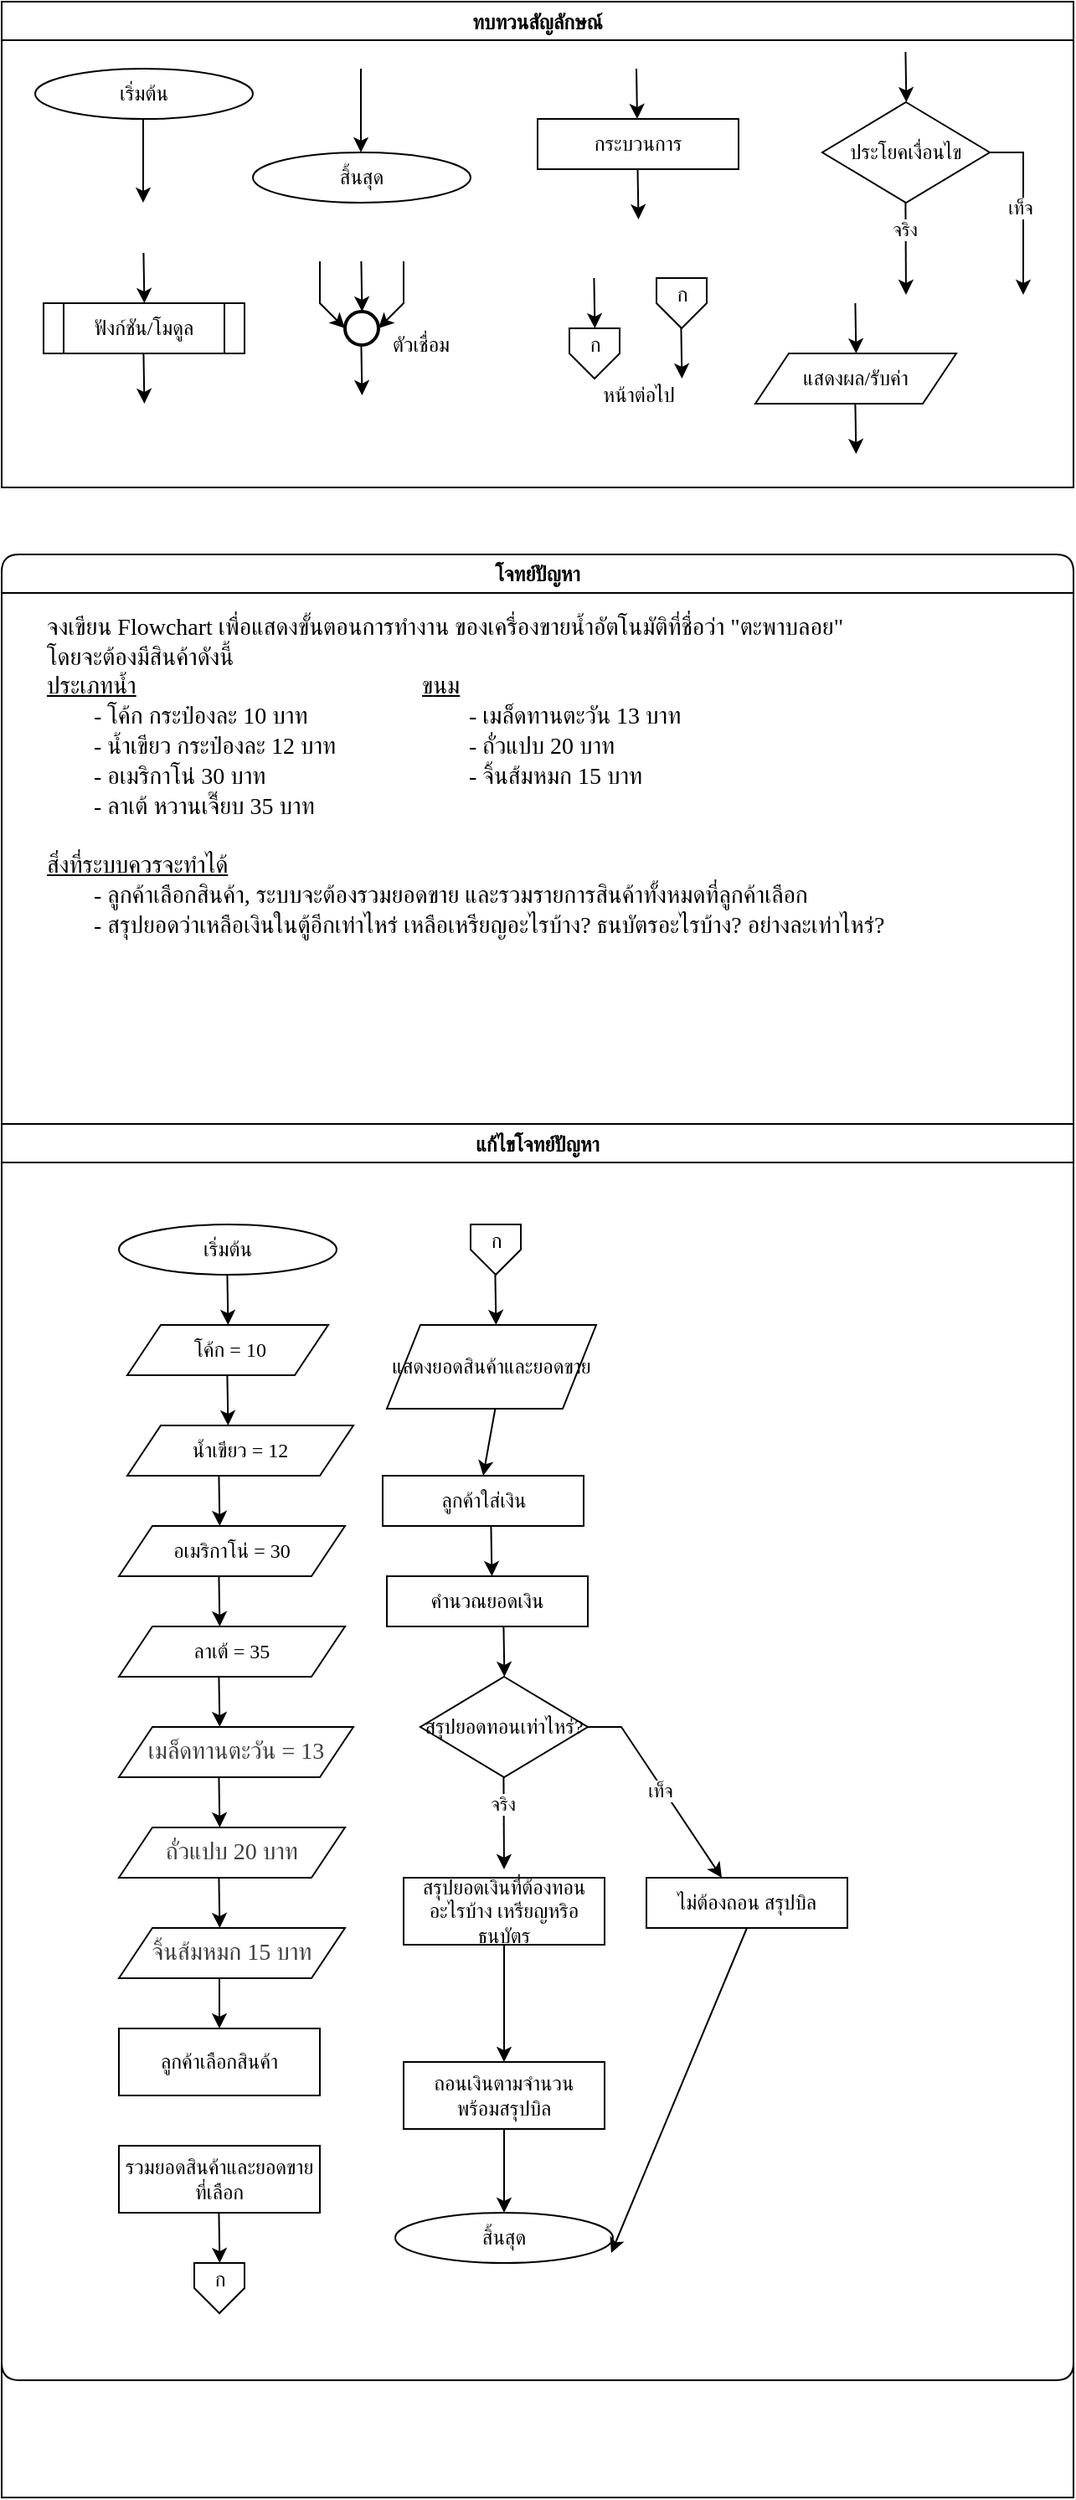 <mxfile><diagram id="QdZjKMF5qiKGtAdssvPj" name="Page-1"><mxGraphModel dx="1616" dy="1707" grid="1" gridSize="10" guides="1" tooltips="1" connect="1" arrows="1" fold="1" page="1" pageScale="1" pageWidth="850" pageHeight="1100" math="0" shadow="0"><root><mxCell id="0"/><mxCell id="1" parent="0"/><mxCell id="165" value="ทบทวนสัญลักษณ์" style="swimlane;fontFamily=Sarabun;fontSource=https%3A%2F%2Ffonts.googleapis.com%2Fcss%3Ffamily%3DSarabun;" parent="1" vertex="1"><mxGeometry x="-710" y="-630" width="640" height="290" as="geometry"/></mxCell><mxCell id="166" value="&lt;font data-font-src=&quot;https://fonts.googleapis.com/css?family=Sarabun&quot; face=&quot;Sarabun&quot;&gt;เริ่มต้น&lt;/font&gt;" style="ellipse;whiteSpace=wrap;html=1;" parent="165" vertex="1"><mxGeometry x="20" y="40" width="130" height="30" as="geometry"/></mxCell><mxCell id="167" value="" style="endArrow=classic;html=1;rounded=0;" parent="165" edge="1"><mxGeometry width="50" height="50" relative="1" as="geometry"><mxPoint x="84.5" y="70" as="sourcePoint"/><mxPoint x="84.5" y="120" as="targetPoint"/></mxGeometry></mxCell><mxCell id="168" value="&lt;font face=&quot;Sarabun&quot;&gt;สิ้นสุด&lt;/font&gt;" style="ellipse;whiteSpace=wrap;html=1;" parent="165" vertex="1"><mxGeometry x="150" y="90" width="130" height="30" as="geometry"/></mxCell><mxCell id="169" value="" style="endArrow=classic;html=1;rounded=0;" parent="165" edge="1"><mxGeometry width="50" height="50" relative="1" as="geometry"><mxPoint x="214.5" y="40" as="sourcePoint"/><mxPoint x="214.5" y="90" as="targetPoint"/></mxGeometry></mxCell><mxCell id="170" value="กระบวนการ" style="rounded=0;whiteSpace=wrap;html=1;fontFamily=Sarabun;fontSource=https%3A%2F%2Ffonts.googleapis.com%2Fcss%3Ffamily%3DSarabun;" parent="165" vertex="1"><mxGeometry x="320" y="70" width="120" height="30" as="geometry"/></mxCell><mxCell id="171" value="" style="endArrow=classic;html=1;rounded=0;" parent="165" edge="1"><mxGeometry width="50" height="50" relative="1" as="geometry"><mxPoint x="379" y="40" as="sourcePoint"/><mxPoint x="379.5" y="70" as="targetPoint"/></mxGeometry></mxCell><mxCell id="172" value="" style="endArrow=classic;html=1;rounded=0;" parent="165" edge="1"><mxGeometry width="50" height="50" relative="1" as="geometry"><mxPoint x="379.75" y="100" as="sourcePoint"/><mxPoint x="380.25" y="130" as="targetPoint"/></mxGeometry></mxCell><mxCell id="173" value="ประโยคเงื่อนไข" style="rhombus;whiteSpace=wrap;html=1;fontFamily=Sarabun;fontSource=https%3A%2F%2Ffonts.googleapis.com%2Fcss%3Ffamily%3DSarabun;" parent="165" vertex="1"><mxGeometry x="490" y="60" width="100" height="60" as="geometry"/></mxCell><mxCell id="174" value="" style="endArrow=classic;html=1;rounded=0;" parent="165" edge="1"><mxGeometry width="50" height="50" relative="1" as="geometry"><mxPoint x="539.71" y="30" as="sourcePoint"/><mxPoint x="540.21" y="60" as="targetPoint"/></mxGeometry></mxCell><mxCell id="175" value="" style="endArrow=classic;html=1;rounded=0;" parent="165" edge="1"><mxGeometry width="50" height="50" relative="1" as="geometry"><mxPoint x="539.71" y="120" as="sourcePoint"/><mxPoint x="540" y="175" as="targetPoint"/></mxGeometry></mxCell><mxCell id="176" value="จริง" style="edgeLabel;html=1;align=center;verticalAlign=middle;resizable=0;points=[];fontFamily=Sarabun;fontSource=https%3A%2F%2Ffonts.googleapis.com%2Fcss%3Ffamily%3DSarabun;" parent="175" vertex="1" connectable="0"><mxGeometry x="-0.414" y="-1" relative="1" as="geometry"><mxPoint as="offset"/></mxGeometry></mxCell><mxCell id="177" value="" style="endArrow=classic;html=1;rounded=0;exitX=1;exitY=0.5;exitDx=0;exitDy=0;" parent="165" source="173" edge="1"><mxGeometry width="50" height="50" relative="1" as="geometry"><mxPoint x="620" y="95" as="sourcePoint"/><mxPoint x="610" y="175" as="targetPoint"/><Array as="points"><mxPoint x="610" y="90"/></Array></mxGeometry></mxCell><mxCell id="178" value="&lt;font data-font-src=&quot;https://fonts.googleapis.com/css?family=Sarabun&quot; face=&quot;Sarabun&quot;&gt;เท็จ&lt;/font&gt;" style="edgeLabel;html=1;align=center;verticalAlign=middle;resizable=0;points=[];" parent="177" vertex="1" connectable="0"><mxGeometry x="-0.002" y="-2" relative="1" as="geometry"><mxPoint as="offset"/></mxGeometry></mxCell><mxCell id="179" value="&lt;font data-font-src=&quot;https://fonts.googleapis.com/css?family=Sarabun&quot; face=&quot;Sarabun&quot;&gt;ฟังก์ชัน/โมดูล&lt;/font&gt;" style="shape=process;whiteSpace=wrap;html=1;backgroundOutline=1;" parent="165" vertex="1"><mxGeometry x="25" y="180" width="120" height="30" as="geometry"/></mxCell><mxCell id="180" value="" style="endArrow=classic;html=1;rounded=0;" parent="165" edge="1"><mxGeometry width="50" height="50" relative="1" as="geometry"><mxPoint x="84.71" y="150" as="sourcePoint"/><mxPoint x="85.21" y="180" as="targetPoint"/></mxGeometry></mxCell><mxCell id="181" value="" style="endArrow=classic;html=1;rounded=0;" parent="165" edge="1"><mxGeometry width="50" height="50" relative="1" as="geometry"><mxPoint x="84.71" y="210" as="sourcePoint"/><mxPoint x="85.21" y="240" as="targetPoint"/></mxGeometry></mxCell><mxCell id="182" value="" style="strokeWidth=2;html=1;shape=mxgraph.flowchart.start_2;whiteSpace=wrap;" parent="165" vertex="1"><mxGeometry x="205" y="185" width="20" height="20" as="geometry"/></mxCell><mxCell id="183" value="" style="endArrow=classic;html=1;rounded=0;" parent="165" edge="1"><mxGeometry width="50" height="50" relative="1" as="geometry"><mxPoint x="214.71" y="155" as="sourcePoint"/><mxPoint x="215.21" y="185" as="targetPoint"/></mxGeometry></mxCell><mxCell id="184" value="" style="endArrow=classic;html=1;rounded=0;entryX=0;entryY=0.5;entryDx=0;entryDy=0;entryPerimeter=0;" parent="165" target="182" edge="1"><mxGeometry width="50" height="50" relative="1" as="geometry"><mxPoint x="190.0" y="155" as="sourcePoint"/><mxPoint x="190.5" y="185" as="targetPoint"/><Array as="points"><mxPoint x="190" y="180"/></Array></mxGeometry></mxCell><mxCell id="185" value="" style="endArrow=classic;html=1;rounded=0;entryX=1;entryY=0.5;entryDx=0;entryDy=0;entryPerimeter=0;" parent="165" target="182" edge="1"><mxGeometry width="50" height="50" relative="1" as="geometry"><mxPoint x="240.0" y="155" as="sourcePoint"/><mxPoint x="240.5" y="185" as="targetPoint"/><Array as="points"><mxPoint x="240" y="180"/></Array></mxGeometry></mxCell><mxCell id="186" value="" style="endArrow=classic;html=1;rounded=0;" parent="165" edge="1"><mxGeometry width="50" height="50" relative="1" as="geometry"><mxPoint x="214.71" y="205" as="sourcePoint"/><mxPoint x="215.21" y="235" as="targetPoint"/></mxGeometry></mxCell><mxCell id="187" value="&lt;font data-font-src=&quot;https://fonts.googleapis.com/css?family=Sarabun&quot; face=&quot;Sarabun&quot;&gt;ตัวเชื่อม&lt;/font&gt;" style="text;html=1;align=center;verticalAlign=middle;resizable=0;points=[];autosize=1;strokeColor=none;fillColor=none;" parent="165" vertex="1"><mxGeometry x="220" y="190" width="60" height="30" as="geometry"/></mxCell><mxCell id="188" value="" style="endArrow=classic;html=1;rounded=0;" parent="165" edge="1"><mxGeometry width="50" height="50" relative="1" as="geometry"><mxPoint x="353.71" y="165" as="sourcePoint"/><mxPoint x="354.21" y="195" as="targetPoint"/></mxGeometry></mxCell><mxCell id="189" value="" style="verticalLabelPosition=bottom;verticalAlign=top;html=1;shape=offPageConnector;rounded=0;size=0.5;" parent="165" vertex="1"><mxGeometry x="339" y="195" width="30" height="30" as="geometry"/></mxCell><mxCell id="190" value="" style="endArrow=classic;html=1;rounded=0;" parent="165" edge="1"><mxGeometry width="50" height="50" relative="1" as="geometry"><mxPoint x="405.71" y="195" as="sourcePoint"/><mxPoint x="406.21" y="225" as="targetPoint"/></mxGeometry></mxCell><mxCell id="191" value="" style="verticalLabelPosition=bottom;verticalAlign=top;html=1;shape=offPageConnector;rounded=0;size=0.5;" parent="165" vertex="1"><mxGeometry x="391" y="165" width="30" height="30" as="geometry"/></mxCell><mxCell id="192" value="หน้าต่อไป" style="text;html=1;align=center;verticalAlign=middle;resizable=0;points=[];autosize=1;strokeColor=none;fillColor=none;fontFamily=Sarabun;fontSource=https%3A%2F%2Ffonts.googleapis.com%2Fcss%3Ffamily%3DSarabun;" parent="165" vertex="1"><mxGeometry x="345" y="220" width="70" height="30" as="geometry"/></mxCell><mxCell id="193" value="ก" style="text;html=1;align=center;verticalAlign=middle;resizable=0;points=[];autosize=1;strokeColor=none;fillColor=none;fontFamily=Sarabun;fontSource=https%3A%2F%2Ffonts.googleapis.com%2Fcss%3Ffamily%3DSarabun;" parent="165" vertex="1"><mxGeometry x="339" y="190" width="30" height="30" as="geometry"/></mxCell><mxCell id="194" value="ก" style="text;html=1;align=center;verticalAlign=middle;resizable=0;points=[];autosize=1;strokeColor=none;fillColor=none;fontFamily=Sarabun;fontSource=https%3A%2F%2Ffonts.googleapis.com%2Fcss%3Ffamily%3DSarabun;" parent="165" vertex="1"><mxGeometry x="391" y="160" width="30" height="30" as="geometry"/></mxCell><mxCell id="195" value="แสดงผล/รับค่า" style="shape=parallelogram;perimeter=parallelogramPerimeter;whiteSpace=wrap;html=1;fixedSize=1;fontFamily=Sarabun;fontSource=https%3A%2F%2Ffonts.googleapis.com%2Fcss%3Ffamily%3DSarabun;" parent="165" vertex="1"><mxGeometry x="450" y="210" width="120" height="30" as="geometry"/></mxCell><mxCell id="196" value="" style="endArrow=classic;html=1;rounded=0;" parent="165" edge="1"><mxGeometry width="50" height="50" relative="1" as="geometry"><mxPoint x="509.71" y="180" as="sourcePoint"/><mxPoint x="510.21" y="210" as="targetPoint"/></mxGeometry></mxCell><mxCell id="197" value="" style="endArrow=classic;html=1;rounded=0;" parent="165" edge="1"><mxGeometry width="50" height="50" relative="1" as="geometry"><mxPoint x="509.71" y="240" as="sourcePoint"/><mxPoint x="510.21" y="270" as="targetPoint"/></mxGeometry></mxCell><mxCell id="201" value="&lt;font data-font-src=&quot;https://fonts.googleapis.com/css?family=Sarabun&quot; face=&quot;Sarabun&quot;&gt;โจทย์ปัญหา&lt;/font&gt;" style="swimlane;whiteSpace=wrap;html=1;rounded=1;" parent="1" vertex="1"><mxGeometry x="-710" y="-300" width="640" height="1090" as="geometry"/></mxCell><mxCell id="202" value="&lt;font data-font-src=&quot;https://fonts.googleapis.com/css?family=Sarabun&quot; face=&quot;Sarabun&quot; style=&quot;font-size: 14px;&quot;&gt;จงเขียน Flowchart เพื่อแสดงขั้นตอนการทำงาน ของเครื่องขายน้ำอัตโนมัติที่ชื่อว่า &quot;ตะพาบลอย&quot;&lt;br&gt;โดยจะต้องมีสินค้าดังนี้&lt;br&gt;&lt;u&gt;ประเภทน้ำ&lt;span style=&quot;white-space: pre;&quot;&gt;&#9;&lt;/span&gt;&lt;span style=&quot;white-space: pre;&quot;&gt;&#9;&lt;/span&gt;&lt;span style=&quot;white-space: pre;&quot;&gt;&#9;&lt;/span&gt;&lt;span style=&quot;white-space: pre;&quot;&gt;&#9;&lt;/span&gt;&lt;span style=&quot;white-space: pre;&quot;&gt;&#9;&lt;/span&gt;&lt;span style=&quot;white-space: pre;&quot;&gt;&#9;&lt;span style=&quot;white-space: pre;&quot;&gt;&#9;&lt;/span&gt;ข&lt;/span&gt;นม&lt;/u&gt;&lt;br&gt;&lt;span style=&quot;white-space: pre;&quot;&gt;&#9;&lt;/span&gt;- โค้ก กระป๋องละ 10 บาท&lt;span style=&quot;white-space: pre;&quot;&gt;&#9;&lt;/span&gt;&lt;span style=&quot;white-space: pre;&quot;&gt;&#9;&lt;/span&gt;&lt;span style=&quot;white-space: pre;&quot;&gt;&#9;&lt;/span&gt;&lt;span style=&quot;white-space: pre;&quot;&gt;&#9;&lt;/span&gt;- เมล็ดทานตะวัน 13 บาท&lt;br&gt;&lt;span style=&quot;white-space: pre;&quot;&gt;&#9;&lt;/span&gt;- น้ำเขียว กระป๋องละ 12 บาท&lt;span style=&quot;white-space: pre;&quot;&gt;&#9;&lt;/span&gt;&lt;span style=&quot;white-space: pre;&quot;&gt;&#9;&lt;/span&gt;&lt;span style=&quot;white-space: pre;&quot;&gt;&#9;&lt;/span&gt;- ถั่วแปบ 20 บาท&lt;br&gt;&lt;span style=&quot;white-space: pre;&quot;&gt;&#9;&lt;/span&gt;- อเมริกาโน่ 30 บาท&lt;span style=&quot;white-space: pre;&quot;&gt;&#9;&lt;/span&gt;&lt;span style=&quot;white-space: pre;&quot;&gt;&#9;&lt;/span&gt;&lt;span style=&quot;white-space: pre;&quot;&gt;&#9;&lt;/span&gt;&lt;span style=&quot;white-space: pre;&quot;&gt;&#9;&lt;/span&gt;&lt;span style=&quot;white-space: pre;&quot;&gt;&#9;&lt;/span&gt;- จิ้นส้มหมก 15 บาท&lt;br&gt;&lt;span style=&quot;white-space: pre;&quot;&gt;&#9;&lt;/span&gt;- ลาเต้ หวานเจี๊ยบ 35 บาท&lt;span style=&quot;white-space: pre;&quot;&gt;&#9;&lt;/span&gt;&lt;br&gt;&lt;br&gt;&lt;u&gt;สิ่งที่ระบบควรจะทำได้&lt;/u&gt;&lt;br&gt;&lt;span style=&quot;white-space: pre;&quot;&gt;&#9;&lt;/span&gt;- ลูกค้าเลือกสินค้า, ระบบจะต้องรวมยอดขาย และรวมรายการสินค้าทั้งหมดที่ลูกค้าเลือก&lt;br&gt;&lt;span style=&quot;white-space: pre;&quot;&gt;&#9;&lt;/span&gt;- สรุปยอดว่าเหลือเงินในตู้อีกเท่าไหร่ เหลือเหรียญอะไรบ้าง? ธนบัตรอะไรบ้าง? อย่างละเท่าไหร่?&lt;br&gt;&lt;br&gt;&lt;br&gt;&lt;/font&gt;" style="text;html=1;align=left;verticalAlign=middle;resizable=0;points=[];autosize=1;strokeColor=none;fillColor=none;fontSize=14;" parent="201" vertex="1"><mxGeometry x="25" y="30" width="580" height="240" as="geometry"/></mxCell><mxCell id="198" value="แก้ไขโจทย์ปัญหา" style="swimlane;fontFamily=Sarabun;fontSource=https%3A%2F%2Ffonts.googleapis.com%2Fcss%3Ffamily%3DSarabun;" parent="201" vertex="1"><mxGeometry y="340" width="640" height="820" as="geometry"/></mxCell><mxCell id="199" value="&lt;font data-font-src=&quot;https://fonts.googleapis.com/css?family=Sarabun&quot; face=&quot;Sarabun&quot;&gt;เริ่มต้น&lt;/font&gt;" style="ellipse;whiteSpace=wrap;html=1;" parent="198" vertex="1"><mxGeometry x="70" y="60" width="130" height="30" as="geometry"/></mxCell><mxCell id="200" value="&lt;font face=&quot;Sarabun&quot;&gt;สิ้นสุด&lt;/font&gt;" style="ellipse;whiteSpace=wrap;html=1;" parent="198" vertex="1"><mxGeometry x="235" y="650" width="130" height="30" as="geometry"/></mxCell><mxCell id="203" value="&amp;nbsp;โค้ก = 10" style="shape=parallelogram;perimeter=parallelogramPerimeter;whiteSpace=wrap;html=1;fixedSize=1;fontFamily=Sarabun;fontSource=https%3A%2F%2Ffonts.googleapis.com%2Fcss%3Ffamily%3DSarabun;" parent="198" vertex="1"><mxGeometry x="75" y="120" width="120" height="30" as="geometry"/></mxCell><mxCell id="204" value="" style="endArrow=classic;html=1;rounded=0;" parent="198" edge="1"><mxGeometry width="50" height="50" relative="1" as="geometry"><mxPoint x="134.71" y="90" as="sourcePoint"/><mxPoint x="135.21" y="120" as="targetPoint"/></mxGeometry></mxCell><mxCell id="205" value="" style="endArrow=classic;html=1;rounded=0;" parent="198" edge="1"><mxGeometry width="50" height="50" relative="1" as="geometry"><mxPoint x="134.71" y="150" as="sourcePoint"/><mxPoint x="135.21" y="180" as="targetPoint"/></mxGeometry></mxCell><mxCell id="206" value="น้ำเขียว = 12" style="shape=parallelogram;perimeter=parallelogramPerimeter;whiteSpace=wrap;html=1;fixedSize=1;fontFamily=Sarabun;fontSource=https%3A%2F%2Ffonts.googleapis.com%2Fcss%3Ffamily%3DSarabun;" parent="198" vertex="1"><mxGeometry x="75" y="180" width="135" height="30" as="geometry"/></mxCell><mxCell id="207" value="" style="endArrow=classic;html=1;rounded=0;" parent="198" edge="1"><mxGeometry width="50" height="50" relative="1" as="geometry"><mxPoint x="129.71" y="210" as="sourcePoint"/><mxPoint x="130.21" y="240" as="targetPoint"/></mxGeometry></mxCell><mxCell id="208" value="อเมริกาโน่ = 30" style="shape=parallelogram;perimeter=parallelogramPerimeter;whiteSpace=wrap;html=1;fixedSize=1;fontFamily=Sarabun;fontSource=https%3A%2F%2Ffonts.googleapis.com%2Fcss%3Ffamily%3DSarabun;" parent="198" vertex="1"><mxGeometry x="70" y="240" width="135" height="30" as="geometry"/></mxCell><mxCell id="209" value="" style="endArrow=classic;html=1;rounded=0;" parent="198" edge="1"><mxGeometry width="50" height="50" relative="1" as="geometry"><mxPoint x="129.71" y="270" as="sourcePoint"/><mxPoint x="130.21" y="300" as="targetPoint"/></mxGeometry></mxCell><mxCell id="210" value="ลาเต้ = 35" style="shape=parallelogram;perimeter=parallelogramPerimeter;whiteSpace=wrap;html=1;fixedSize=1;fontFamily=Sarabun;fontSource=https%3A%2F%2Ffonts.googleapis.com%2Fcss%3Ffamily%3DSarabun;" parent="198" vertex="1"><mxGeometry x="70" y="300" width="135" height="30" as="geometry"/></mxCell><mxCell id="215" value="" style="endArrow=classic;html=1;rounded=0;" parent="198" edge="1"><mxGeometry width="50" height="50" relative="1" as="geometry"><mxPoint x="129.71" y="330" as="sourcePoint"/><mxPoint x="130.21" y="360" as="targetPoint"/></mxGeometry></mxCell><mxCell id="216" value="&lt;span style=&quot;color: rgb(63, 63, 63); font-size: 14px; text-align: left; text-wrap-mode: nowrap;&quot;&gt;เมล็ดทานตะวัน = 13&lt;/span&gt;" style="shape=parallelogram;perimeter=parallelogramPerimeter;whiteSpace=wrap;html=1;fixedSize=1;fontFamily=Sarabun;fontSource=https%3A%2F%2Ffonts.googleapis.com%2Fcss%3Ffamily%3DSarabun;" parent="198" vertex="1"><mxGeometry x="70" y="360" width="140" height="30" as="geometry"/></mxCell><mxCell id="217" value="" style="endArrow=classic;html=1;rounded=0;" parent="198" edge="1"><mxGeometry width="50" height="50" relative="1" as="geometry"><mxPoint x="129.71" y="390" as="sourcePoint"/><mxPoint x="130.21" y="420" as="targetPoint"/></mxGeometry></mxCell><mxCell id="218" value="&lt;span style=&quot;color: rgb(63, 63, 63); font-size: 14px; text-align: left; text-wrap-mode: nowrap;&quot;&gt;ถั่วแปบ 20 บาท&lt;/span&gt;" style="shape=parallelogram;perimeter=parallelogramPerimeter;whiteSpace=wrap;html=1;fixedSize=1;fontFamily=Sarabun;fontSource=https%3A%2F%2Ffonts.googleapis.com%2Fcss%3Ffamily%3DSarabun;" parent="198" vertex="1"><mxGeometry x="70" y="420" width="135" height="30" as="geometry"/></mxCell><mxCell id="219" value="" style="endArrow=classic;html=1;rounded=0;" parent="198" edge="1"><mxGeometry width="50" height="50" relative="1" as="geometry"><mxPoint x="129.71" y="450" as="sourcePoint"/><mxPoint x="130.21" y="480" as="targetPoint"/></mxGeometry></mxCell><mxCell id="220" value="&lt;span style=&quot;color: rgb(63, 63, 63); font-size: 14px; text-align: left; text-wrap-mode: nowrap;&quot;&gt;จิ้นส้มหมก 15 บาท&lt;/span&gt;" style="shape=parallelogram;perimeter=parallelogramPerimeter;whiteSpace=wrap;html=1;fixedSize=1;fontFamily=Sarabun;fontSource=https%3A%2F%2Ffonts.googleapis.com%2Fcss%3Ffamily%3DSarabun;" parent="198" vertex="1"><mxGeometry x="70" y="480" width="135" height="30" as="geometry"/></mxCell><mxCell id="221" value="" style="endArrow=classic;html=1;" parent="198" edge="1"><mxGeometry width="50" height="50" relative="1" as="geometry"><mxPoint x="130" y="510" as="sourcePoint"/><mxPoint x="130" y="540" as="targetPoint"/></mxGeometry></mxCell><mxCell id="222" value="ลูกค้าเลือกสินค้า" style="rounded=0;whiteSpace=wrap;html=1;" parent="198" vertex="1"><mxGeometry x="70" y="540" width="120" height="40" as="geometry"/></mxCell><mxCell id="224" value="แสดงยอดสินค้าและยอดขาย" style="shape=parallelogram;perimeter=parallelogramPerimeter;whiteSpace=wrap;html=1;fixedSize=1;" parent="198" vertex="1"><mxGeometry x="230" y="120" width="125" height="50" as="geometry"/></mxCell><mxCell id="228" value="" style="endArrow=classic;html=1;rounded=0;" parent="198" edge="1"><mxGeometry width="50" height="50" relative="1" as="geometry"><mxPoint x="294.71" y="90" as="sourcePoint"/><mxPoint x="295.21" y="120" as="targetPoint"/></mxGeometry></mxCell><mxCell id="229" value="" style="verticalLabelPosition=bottom;verticalAlign=top;html=1;shape=offPageConnector;rounded=0;size=0.5;" parent="198" vertex="1"><mxGeometry x="280" y="60" width="30" height="30" as="geometry"/></mxCell><mxCell id="230" value="ก" style="text;html=1;align=center;verticalAlign=middle;resizable=0;points=[];autosize=1;strokeColor=none;fillColor=none;fontFamily=Sarabun;fontSource=https%3A%2F%2Ffonts.googleapis.com%2Fcss%3Ffamily%3DSarabun;" parent="198" vertex="1"><mxGeometry x="280" y="55" width="30" height="30" as="geometry"/></mxCell><mxCell id="235" value="รวมยอดสินค้าและยอดขายที่เลือก" style="rounded=0;whiteSpace=wrap;html=1;" parent="198" vertex="1"><mxGeometry x="70" y="610" width="120" height="40" as="geometry"/></mxCell><mxCell id="236" value="" style="endArrow=classic;html=1;rounded=0;" parent="198" edge="1"><mxGeometry width="50" height="50" relative="1" as="geometry"><mxPoint x="129.71" y="650" as="sourcePoint"/><mxPoint x="130.21" y="680" as="targetPoint"/></mxGeometry></mxCell><mxCell id="237" value="" style="verticalLabelPosition=bottom;verticalAlign=top;html=1;shape=offPageConnector;rounded=0;size=0.5;" parent="198" vertex="1"><mxGeometry x="115" y="680" width="30" height="30" as="geometry"/></mxCell><mxCell id="238" value="ก" style="text;html=1;align=center;verticalAlign=middle;resizable=0;points=[];autosize=1;strokeColor=none;fillColor=none;fontFamily=Sarabun;fontSource=https%3A%2F%2Ffonts.googleapis.com%2Fcss%3Ffamily%3DSarabun;" parent="198" vertex="1"><mxGeometry x="115" y="675" width="30" height="30" as="geometry"/></mxCell><mxCell id="240" value="" style="endArrow=classic;html=1;rounded=0;entryX=0.5;entryY=0;entryDx=0;entryDy=0;" parent="198" target="242" edge="1"><mxGeometry width="50" height="50" relative="1" as="geometry"><mxPoint x="294.71" y="170" as="sourcePoint"/><mxPoint x="295.21" y="200" as="targetPoint"/></mxGeometry></mxCell><mxCell id="242" value="ลูกค้าใส่เงิน" style="rounded=0;whiteSpace=wrap;html=1;fontFamily=Sarabun;fontSource=https%3A%2F%2Ffonts.googleapis.com%2Fcss%3Ffamily%3DSarabun;" parent="198" vertex="1"><mxGeometry x="227.5" y="210" width="120" height="30" as="geometry"/></mxCell><mxCell id="245" value="" style="endArrow=classic;html=1;rounded=0;" parent="198" edge="1"><mxGeometry width="50" height="50" relative="1" as="geometry"><mxPoint x="292.21" y="240" as="sourcePoint"/><mxPoint x="292.71" y="270" as="targetPoint"/></mxGeometry></mxCell><mxCell id="309" value="คำนวณยอดเงิน" style="rounded=0;whiteSpace=wrap;html=1;fontFamily=Sarabun;fontSource=https%3A%2F%2Ffonts.googleapis.com%2Fcss%3Ffamily%3DSarabun;" parent="198" vertex="1"><mxGeometry x="230" y="270" width="120" height="30" as="geometry"/></mxCell><mxCell id="310" value="สรุปยอดทอนเท่าไหร่?" style="rhombus;whiteSpace=wrap;html=1;fontFamily=Sarabun;fontSource=https%3A%2F%2Ffonts.googleapis.com%2Fcss%3Ffamily%3DSarabun;" parent="198" vertex="1"><mxGeometry x="250" y="330" width="100" height="60" as="geometry"/></mxCell><mxCell id="311" value="" style="endArrow=classic;html=1;rounded=0;" parent="198" edge="1"><mxGeometry width="50" height="50" relative="1" as="geometry"><mxPoint x="299.71" y="300" as="sourcePoint"/><mxPoint x="300.21" y="330" as="targetPoint"/></mxGeometry></mxCell><mxCell id="312" value="" style="endArrow=classic;html=1;rounded=0;" parent="198" edge="1"><mxGeometry width="50" height="50" relative="1" as="geometry"><mxPoint x="299.71" y="390" as="sourcePoint"/><mxPoint x="300" y="445" as="targetPoint"/></mxGeometry></mxCell><mxCell id="313" value="จริง" style="edgeLabel;html=1;align=center;verticalAlign=middle;resizable=0;points=[];fontFamily=Sarabun;fontSource=https%3A%2F%2Ffonts.googleapis.com%2Fcss%3Ffamily%3DSarabun;" parent="312" vertex="1" connectable="0"><mxGeometry x="-0.414" y="-1" relative="1" as="geometry"><mxPoint as="offset"/></mxGeometry></mxCell><mxCell id="314" value="" style="endArrow=classic;html=1;rounded=0;exitX=1;exitY=0.5;exitDx=0;exitDy=0;" parent="198" source="310" edge="1"><mxGeometry width="50" height="50" relative="1" as="geometry"><mxPoint x="380" y="365" as="sourcePoint"/><mxPoint x="430" y="450" as="targetPoint"/><Array as="points"><mxPoint x="370" y="360"/></Array></mxGeometry></mxCell><mxCell id="315" value="&lt;font data-font-src=&quot;https://fonts.googleapis.com/css?family=Sarabun&quot; face=&quot;Sarabun&quot;&gt;เท็จ&lt;/font&gt;" style="edgeLabel;html=1;align=center;verticalAlign=middle;resizable=0;points=[];" parent="314" vertex="1" connectable="0"><mxGeometry x="-0.002" y="-2" relative="1" as="geometry"><mxPoint as="offset"/></mxGeometry></mxCell><mxCell id="319" style="edgeStyle=none;html=1;" parent="198" edge="1"><mxGeometry relative="1" as="geometry"><mxPoint x="300" y="480" as="sourcePoint"/><mxPoint x="300" y="560" as="targetPoint"/></mxGeometry></mxCell><mxCell id="316" value="สรุปยอดเงินที่ต้องทอนอะไรบ้าง เหรียญหริอธนบัตร" style="rounded=0;whiteSpace=wrap;html=1;fontFamily=Sarabun;fontSource=https%3A%2F%2Ffonts.googleapis.com%2Fcss%3Ffamily%3DSarabun;" parent="198" vertex="1"><mxGeometry x="240" y="450" width="120" height="40" as="geometry"/></mxCell><mxCell id="318" style="edgeStyle=none;html=1;exitX=0.5;exitY=1;exitDx=0;exitDy=0;entryX=0.992;entryY=0.8;entryDx=0;entryDy=0;entryPerimeter=0;" parent="198" source="317" target="200" edge="1"><mxGeometry relative="1" as="geometry"><mxPoint x="370" y="590" as="targetPoint"/></mxGeometry></mxCell><mxCell id="317" value="ไม่ต้องถอน สรุปบิล" style="rounded=0;whiteSpace=wrap;html=1;fontFamily=Sarabun;fontSource=https%3A%2F%2Ffonts.googleapis.com%2Fcss%3Ffamily%3DSarabun;" parent="198" vertex="1"><mxGeometry x="385" y="450" width="120" height="30" as="geometry"/></mxCell><mxCell id="325" style="edgeStyle=none;html=1;exitX=0.5;exitY=1;exitDx=0;exitDy=0;entryX=0.5;entryY=0;entryDx=0;entryDy=0;" parent="198" source="324" target="200" edge="1"><mxGeometry relative="1" as="geometry"/></mxCell><mxCell id="324" value="ถอนเงินตามจำนวน&lt;div&gt;พร้อมสรุปบิล&lt;/div&gt;" style="rounded=0;whiteSpace=wrap;html=1;" parent="198" vertex="1"><mxGeometry x="240" y="560" width="120" height="40" as="geometry"/></mxCell><mxCell id="223" value="" style="endArrow=classic;html=1;exitX=0.5;exitY=1;exitDx=0;exitDy=0;" parent="1" source="222" edge="1"><mxGeometry width="50" height="50" relative="1" as="geometry"><mxPoint x="-480" y="560" as="sourcePoint"/><mxPoint x="-580" y="620" as="targetPoint"/></mxGeometry></mxCell></root></mxGraphModel></diagram></mxfile>
